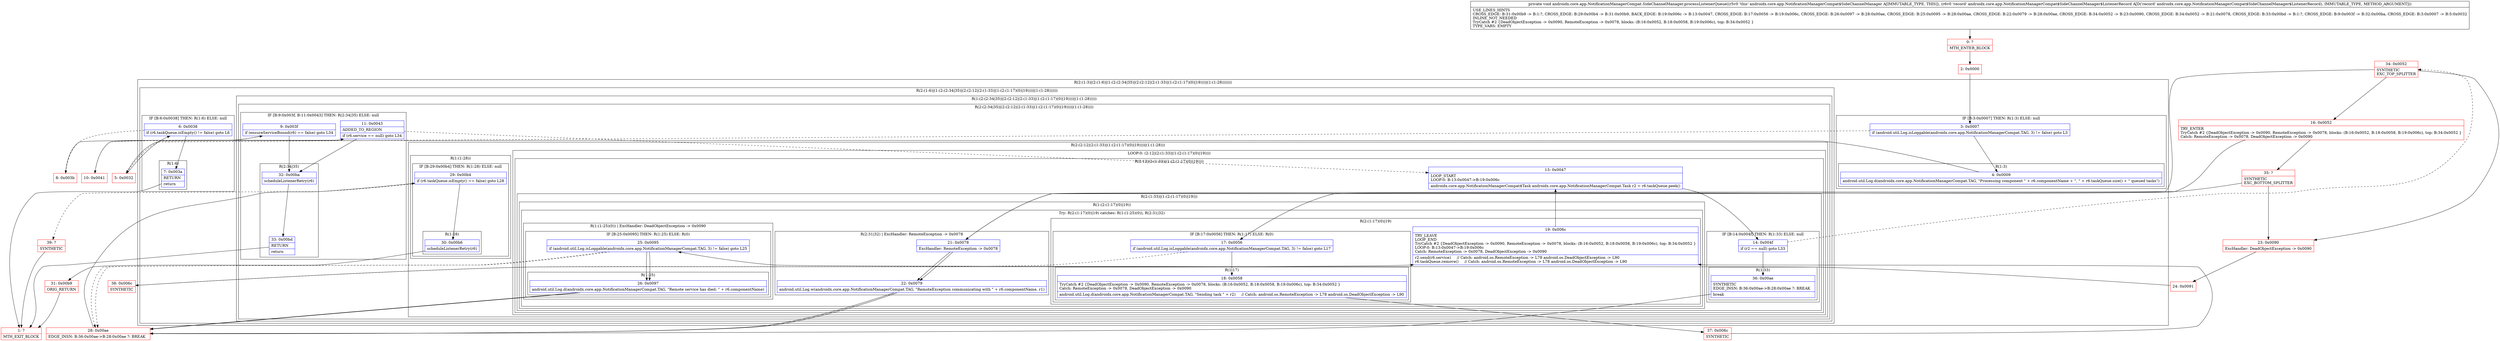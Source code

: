 digraph "CFG forandroidx.core.app.NotificationManagerCompat.SideChannelManager.processListenerQueue(Landroidx\/core\/app\/NotificationManagerCompat$SideChannelManager$ListenerRecord;)V" {
subgraph cluster_Region_412094659 {
label = "R(2:(1:3)|(2:(1:6)|(1:(2:(2:34|35)|(2:(2:12|(2:(1:33)|(1:(2:(1:17)(0)|19))))|(1:(1:28)))))))";
node [shape=record,color=blue];
subgraph cluster_IfRegion_503536086 {
label = "IF [B:3:0x0007] THEN: R(1:3) ELSE: null";
node [shape=record,color=blue];
Node_3 [shape=record,label="{3\:\ 0x0007|if (android.util.Log.isLoggable(androidx.core.app.NotificationManagerCompat.TAG, 3) != false) goto L3\l}"];
subgraph cluster_Region_1385029124 {
label = "R(1:3)";
node [shape=record,color=blue];
Node_4 [shape=record,label="{4\:\ 0x0009|android.util.Log.d(androidx.core.app.NotificationManagerCompat.TAG, \"Processing component \" + r6.componentName + \", \" + r6.taskQueue.size() + \" queued tasks\")\l}"];
}
}
subgraph cluster_Region_766197449 {
label = "R(2:(1:6)|(1:(2:(2:34|35)|(2:(2:12|(2:(1:33)|(1:(2:(1:17)(0)|19))))|(1:(1:28))))))";
node [shape=record,color=blue];
subgraph cluster_IfRegion_900015543 {
label = "IF [B:6:0x0038] THEN: R(1:6) ELSE: null";
node [shape=record,color=blue];
Node_6 [shape=record,label="{6\:\ 0x0038|if (r6.taskQueue.isEmpty() != false) goto L6\l}"];
subgraph cluster_Region_829163324 {
label = "R(1:6)";
node [shape=record,color=blue];
Node_7 [shape=record,label="{7\:\ 0x003a|RETURN\l|return\l}"];
}
}
subgraph cluster_Region_221086443 {
label = "R(1:(2:(2:34|35)|(2:(2:12|(2:(1:33)|(1:(2:(1:17)(0)|19))))|(1:(1:28)))))";
node [shape=record,color=blue];
subgraph cluster_Region_2030348529 {
label = "R(2:(2:34|35)|(2:(2:12|(2:(1:33)|(1:(2:(1:17)(0)|19))))|(1:(1:28))))";
node [shape=record,color=blue];
subgraph cluster_IfRegion_1703981819 {
label = "IF [B:9:0x003f, B:11:0x0043] THEN: R(2:34|35) ELSE: null";
node [shape=record,color=blue];
Node_9 [shape=record,label="{9\:\ 0x003f|if (ensureServiceBound(r6) == false) goto L34\l}"];
Node_11 [shape=record,label="{11\:\ 0x0043|ADDED_TO_REGION\l|if (r6.service == null) goto L34\l}"];
subgraph cluster_Region_882117778 {
label = "R(2:34|35)";
node [shape=record,color=blue];
Node_32 [shape=record,label="{32\:\ 0x00ba|scheduleListenerRetry(r6)\l}"];
Node_33 [shape=record,label="{33\:\ 0x00bd|RETURN\l|return\l}"];
}
}
subgraph cluster_Region_1439689265 {
label = "R(2:(2:12|(2:(1:33)|(1:(2:(1:17)(0)|19))))|(1:(1:28)))";
node [shape=record,color=blue];
subgraph cluster_LoopRegion_164660057 {
label = "LOOP:0: (2:12|(2:(1:33)|(1:(2:(1:17)(0)|19))))";
node [shape=record,color=blue];
subgraph cluster_Region_350578165 {
label = "R(2:12|(2:(1:33)|(1:(2:(1:17)(0)|19))))";
node [shape=record,color=blue];
Node_13 [shape=record,label="{13\:\ 0x0047|LOOP_START\lLOOP:0: B:13:0x0047\-\>B:19:0x006c\l|androidx.core.app.NotificationManagerCompat$Task androidx.core.app.NotificationManagerCompat.Task r2 = r6.taskQueue.peek()\l}"];
subgraph cluster_Region_1765273586 {
label = "R(2:(1:33)|(1:(2:(1:17)(0)|19)))";
node [shape=record,color=blue];
subgraph cluster_IfRegion_1046931824 {
label = "IF [B:14:0x004f] THEN: R(1:33) ELSE: null";
node [shape=record,color=blue];
Node_14 [shape=record,label="{14\:\ 0x004f|if (r2 == null) goto L33\l}"];
subgraph cluster_Region_2102632154 {
label = "R(1:33)";
node [shape=record,color=blue];
Node_36 [shape=record,label="{36\:\ 0x00ae|SYNTHETIC\lEDGE_INSN: B:36:0x00ae\-\>B:28:0x00ae ?: BREAK  \l|break\l}"];
}
}
subgraph cluster_Region_1474784547 {
label = "R(1:(2:(1:17)(0)|19))";
node [shape=record,color=blue];
subgraph cluster_TryCatchRegion_1520494285 {
label = "Try: R(2:(1:17)(0)|19) catches: R(1:(1:25)(0)), R(2:31|32)";
node [shape=record,color=blue];
subgraph cluster_Region_351715891 {
label = "R(2:(1:17)(0)|19)";
node [shape=record,color=blue];
subgraph cluster_IfRegion_213830164 {
label = "IF [B:17:0x0056] THEN: R(1:17) ELSE: R(0)";
node [shape=record,color=blue];
Node_17 [shape=record,label="{17\:\ 0x0056|if (android.util.Log.isLoggable(androidx.core.app.NotificationManagerCompat.TAG, 3) != false) goto L17\l}"];
subgraph cluster_Region_1597096341 {
label = "R(1:17)";
node [shape=record,color=blue];
Node_18 [shape=record,label="{18\:\ 0x0058|TryCatch #2 \{DeadObjectException \-\> 0x0090, RemoteException \-\> 0x0078, blocks: (B:16:0x0052, B:18:0x0058, B:19:0x006c), top: B:34:0x0052 \}\lCatch: RemoteException \-\> 0x0078, DeadObjectException \-\> 0x0090\l|android.util.Log.d(androidx.core.app.NotificationManagerCompat.TAG, \"Sending task \" + r2)     \/\/ Catch: android.os.RemoteException \-\> L78 android.os.DeadObjectException \-\> L90\l}"];
}
subgraph cluster_Region_1845112855 {
label = "R(0)";
node [shape=record,color=blue];
}
}
Node_19 [shape=record,label="{19\:\ 0x006c|TRY_LEAVE\lLOOP_END\lTryCatch #2 \{DeadObjectException \-\> 0x0090, RemoteException \-\> 0x0078, blocks: (B:16:0x0052, B:18:0x0058, B:19:0x006c), top: B:34:0x0052 \}\lLOOP:0: B:13:0x0047\-\>B:19:0x006c\lCatch: RemoteException \-\> 0x0078, DeadObjectException \-\> 0x0090\l|r2.send(r6.service)     \/\/ Catch: android.os.RemoteException \-\> L78 android.os.DeadObjectException \-\> L90\lr6.taskQueue.remove()     \/\/ Catch: android.os.RemoteException \-\> L78 android.os.DeadObjectException \-\> L90\l}"];
}
subgraph cluster_Region_18401022 {
label = "R(1:(1:25)(0)) | ExcHandler: DeadObjectException \-\> 0x0090\l";
node [shape=record,color=blue];
subgraph cluster_IfRegion_1549000350 {
label = "IF [B:25:0x0095] THEN: R(1:25) ELSE: R(0)";
node [shape=record,color=blue];
Node_25 [shape=record,label="{25\:\ 0x0095|if (android.util.Log.isLoggable(androidx.core.app.NotificationManagerCompat.TAG, 3) != false) goto L25\l}"];
subgraph cluster_Region_650592618 {
label = "R(1:25)";
node [shape=record,color=blue];
Node_26 [shape=record,label="{26\:\ 0x0097|android.util.Log.d(androidx.core.app.NotificationManagerCompat.TAG, \"Remote service has died: \" + r6.componentName)\l}"];
}
subgraph cluster_Region_436315949 {
label = "R(0)";
node [shape=record,color=blue];
}
}
}
subgraph cluster_Region_1575599525 {
label = "R(2:31|32) | ExcHandler: RemoteException \-\> 0x0078\l";
node [shape=record,color=blue];
Node_21 [shape=record,label="{21\:\ 0x0078|ExcHandler: RemoteException \-\> 0x0078\l}"];
Node_22 [shape=record,label="{22\:\ 0x0079|android.util.Log.w(androidx.core.app.NotificationManagerCompat.TAG, \"RemoteException communicating with \" + r6.componentName, r1)\l}"];
}
}
}
}
}
}
subgraph cluster_Region_520892328 {
label = "R(1:(1:28))";
node [shape=record,color=blue];
subgraph cluster_IfRegion_56418610 {
label = "IF [B:29:0x00b4] THEN: R(1:28) ELSE: null";
node [shape=record,color=blue];
Node_29 [shape=record,label="{29\:\ 0x00b4|if (r6.taskQueue.isEmpty() == false) goto L28\l}"];
subgraph cluster_Region_343086779 {
label = "R(1:28)";
node [shape=record,color=blue];
Node_30 [shape=record,label="{30\:\ 0x00b6|scheduleListenerRetry(r6)\l}"];
}
}
}
}
}
}
}
}
subgraph cluster_Region_18401022 {
label = "R(1:(1:25)(0)) | ExcHandler: DeadObjectException \-\> 0x0090\l";
node [shape=record,color=blue];
subgraph cluster_IfRegion_1549000350 {
label = "IF [B:25:0x0095] THEN: R(1:25) ELSE: R(0)";
node [shape=record,color=blue];
Node_25 [shape=record,label="{25\:\ 0x0095|if (android.util.Log.isLoggable(androidx.core.app.NotificationManagerCompat.TAG, 3) != false) goto L25\l}"];
subgraph cluster_Region_650592618 {
label = "R(1:25)";
node [shape=record,color=blue];
Node_26 [shape=record,label="{26\:\ 0x0097|android.util.Log.d(androidx.core.app.NotificationManagerCompat.TAG, \"Remote service has died: \" + r6.componentName)\l}"];
}
subgraph cluster_Region_436315949 {
label = "R(0)";
node [shape=record,color=blue];
}
}
}
subgraph cluster_Region_1575599525 {
label = "R(2:31|32) | ExcHandler: RemoteException \-\> 0x0078\l";
node [shape=record,color=blue];
Node_21 [shape=record,label="{21\:\ 0x0078|ExcHandler: RemoteException \-\> 0x0078\l}"];
Node_22 [shape=record,label="{22\:\ 0x0079|android.util.Log.w(androidx.core.app.NotificationManagerCompat.TAG, \"RemoteException communicating with \" + r6.componentName, r1)\l}"];
}
Node_0 [shape=record,color=red,label="{0\:\ ?|MTH_ENTER_BLOCK\l}"];
Node_2 [shape=record,color=red,label="{2\:\ 0x0000}"];
Node_5 [shape=record,color=red,label="{5\:\ 0x0032}"];
Node_1 [shape=record,color=red,label="{1\:\ ?|MTH_EXIT_BLOCK\l}"];
Node_8 [shape=record,color=red,label="{8\:\ 0x003b}"];
Node_10 [shape=record,color=red,label="{10\:\ 0x0041}"];
Node_34 [shape=record,color=red,label="{34\:\ 0x0052|SYNTHETIC\lEXC_TOP_SPLITTER\l}"];
Node_16 [shape=record,color=red,label="{16\:\ 0x0052|TRY_ENTER\lTryCatch #2 \{DeadObjectException \-\> 0x0090, RemoteException \-\> 0x0078, blocks: (B:16:0x0052, B:18:0x0058, B:19:0x006c), top: B:34:0x0052 \}\lCatch: RemoteException \-\> 0x0078, DeadObjectException \-\> 0x0090\l}"];
Node_37 [shape=record,color=red,label="{37\:\ 0x006c|SYNTHETIC\l}"];
Node_38 [shape=record,color=red,label="{38\:\ 0x006c|SYNTHETIC\l}"];
Node_35 [shape=record,color=red,label="{35\:\ ?|SYNTHETIC\lEXC_BOTTOM_SPLITTER\l}"];
Node_23 [shape=record,color=red,label="{23\:\ 0x0090|ExcHandler: DeadObjectException \-\> 0x0090\l}"];
Node_24 [shape=record,color=red,label="{24\:\ 0x0091}"];
Node_28 [shape=record,color=red,label="{28\:\ 0x00ae|EDGE_INSN: B:36:0x00ae\-\>B:28:0x00ae ?: BREAK  \l}"];
Node_31 [shape=record,color=red,label="{31\:\ 0x00b9|ORIG_RETURN\l}"];
Node_39 [shape=record,color=red,label="{39\:\ ?|SYNTHETIC\l}"];
MethodNode[shape=record,label="{private void androidx.core.app.NotificationManagerCompat.SideChannelManager.processListenerQueue((r5v0 'this' androidx.core.app.NotificationManagerCompat$SideChannelManager A[IMMUTABLE_TYPE, THIS]), (r6v0 'record' androidx.core.app.NotificationManagerCompat$SideChannelManager$ListenerRecord A[D('record' androidx.core.app.NotificationManagerCompat$SideChannelManager$ListenerRecord), IMMUTABLE_TYPE, METHOD_ARGUMENT]))  | USE_LINES_HINTS\lCROSS_EDGE: B:31:0x00b9 \-\> B:1:?, CROSS_EDGE: B:29:0x00b4 \-\> B:31:0x00b9, BACK_EDGE: B:19:0x006c \-\> B:13:0x0047, CROSS_EDGE: B:17:0x0056 \-\> B:19:0x006c, CROSS_EDGE: B:26:0x0097 \-\> B:28:0x00ae, CROSS_EDGE: B:25:0x0095 \-\> B:28:0x00ae, CROSS_EDGE: B:22:0x0079 \-\> B:28:0x00ae, CROSS_EDGE: B:34:0x0052 \-\> B:23:0x0090, CROSS_EDGE: B:34:0x0052 \-\> B:21:0x0078, CROSS_EDGE: B:33:0x00bd \-\> B:1:?, CROSS_EDGE: B:9:0x003f \-\> B:32:0x00ba, CROSS_EDGE: B:3:0x0007 \-\> B:5:0x0032\lINLINE_NOT_NEEDED\lTryCatch #2 \{DeadObjectException \-\> 0x0090, RemoteException \-\> 0x0078, blocks: (B:16:0x0052, B:18:0x0058, B:19:0x006c), top: B:34:0x0052 \}\lTYPE_VARS: EMPTY\l}"];
MethodNode -> Node_0;Node_3 -> Node_4;
Node_3 -> Node_5[style=dashed];
Node_4 -> Node_5;
Node_6 -> Node_7;
Node_6 -> Node_8[style=dashed];
Node_7 -> Node_1;
Node_9 -> Node_10[style=dashed];
Node_9 -> Node_32;
Node_11 -> Node_13[style=dashed];
Node_11 -> Node_32;
Node_32 -> Node_33;
Node_33 -> Node_1;
Node_13 -> Node_14;
Node_14 -> Node_34[style=dashed];
Node_14 -> Node_36;
Node_36 -> Node_28;
Node_17 -> Node_18;
Node_17 -> Node_38[style=dashed];
Node_18 -> Node_37;
Node_19 -> Node_13;
Node_25 -> Node_26;
Node_25 -> Node_28[style=dashed];
Node_26 -> Node_28;
Node_21 -> Node_22;
Node_22 -> Node_28;
Node_29 -> Node_30;
Node_29 -> Node_39[style=dashed];
Node_30 -> Node_31;
Node_25 -> Node_26;
Node_25 -> Node_28[style=dashed];
Node_26 -> Node_28;
Node_21 -> Node_22;
Node_22 -> Node_28;
Node_0 -> Node_2;
Node_2 -> Node_3;
Node_5 -> Node_6;
Node_8 -> Node_9;
Node_10 -> Node_11;
Node_34 -> Node_16;
Node_34 -> Node_23;
Node_34 -> Node_21;
Node_16 -> Node_17;
Node_16 -> Node_35;
Node_37 -> Node_19;
Node_38 -> Node_19;
Node_35 -> Node_23;
Node_35 -> Node_21;
Node_23 -> Node_24;
Node_24 -> Node_25;
Node_28 -> Node_29;
Node_31 -> Node_1;
Node_39 -> Node_1;
}


